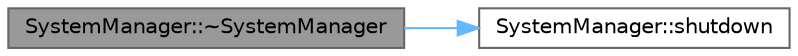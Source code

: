 digraph "SystemManager::~SystemManager"
{
 // LATEX_PDF_SIZE
  bgcolor="transparent";
  edge [fontname=Helvetica,fontsize=10,labelfontname=Helvetica,labelfontsize=10];
  node [fontname=Helvetica,fontsize=10,shape=box,height=0.2,width=0.4];
  rankdir="LR";
  Node1 [id="Node000001",label="SystemManager::~SystemManager",height=0.2,width=0.4,color="gray40", fillcolor="grey60", style="filled", fontcolor="black",tooltip="Destructor for the SystemManager class."];
  Node1 -> Node2 [id="edge1_Node000001_Node000002",color="steelblue1",style="solid",tooltip=" "];
  Node2 [id="Node000002",label="SystemManager::shutdown",height=0.2,width=0.4,color="grey40", fillcolor="white", style="filled",URL="$classSystemManager.html#a79dccf0fa71b88589c122c4be79bdcfe",tooltip="Shuts down the SystemManager object."];
}
